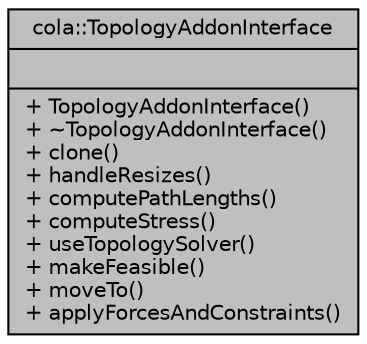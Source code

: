 digraph "cola::TopologyAddonInterface"
{
  edge [fontname="Helvetica",fontsize="10",labelfontname="Helvetica",labelfontsize="10"];
  node [fontname="Helvetica",fontsize="10",shape=record];
  Node1 [label="{cola::TopologyAddonInterface\n||+ TopologyAddonInterface()\l+ ~TopologyAddonInterface()\l+ clone()\l+ handleResizes()\l+ computePathLengths()\l+ computeStress()\l+ useTopologySolver()\l+ makeFeasible()\l+ moveTo()\l+ applyForcesAndConstraints()\l}",height=0.2,width=0.4,color="black", fillcolor="grey75", style="filled" fontcolor="black"];
}
